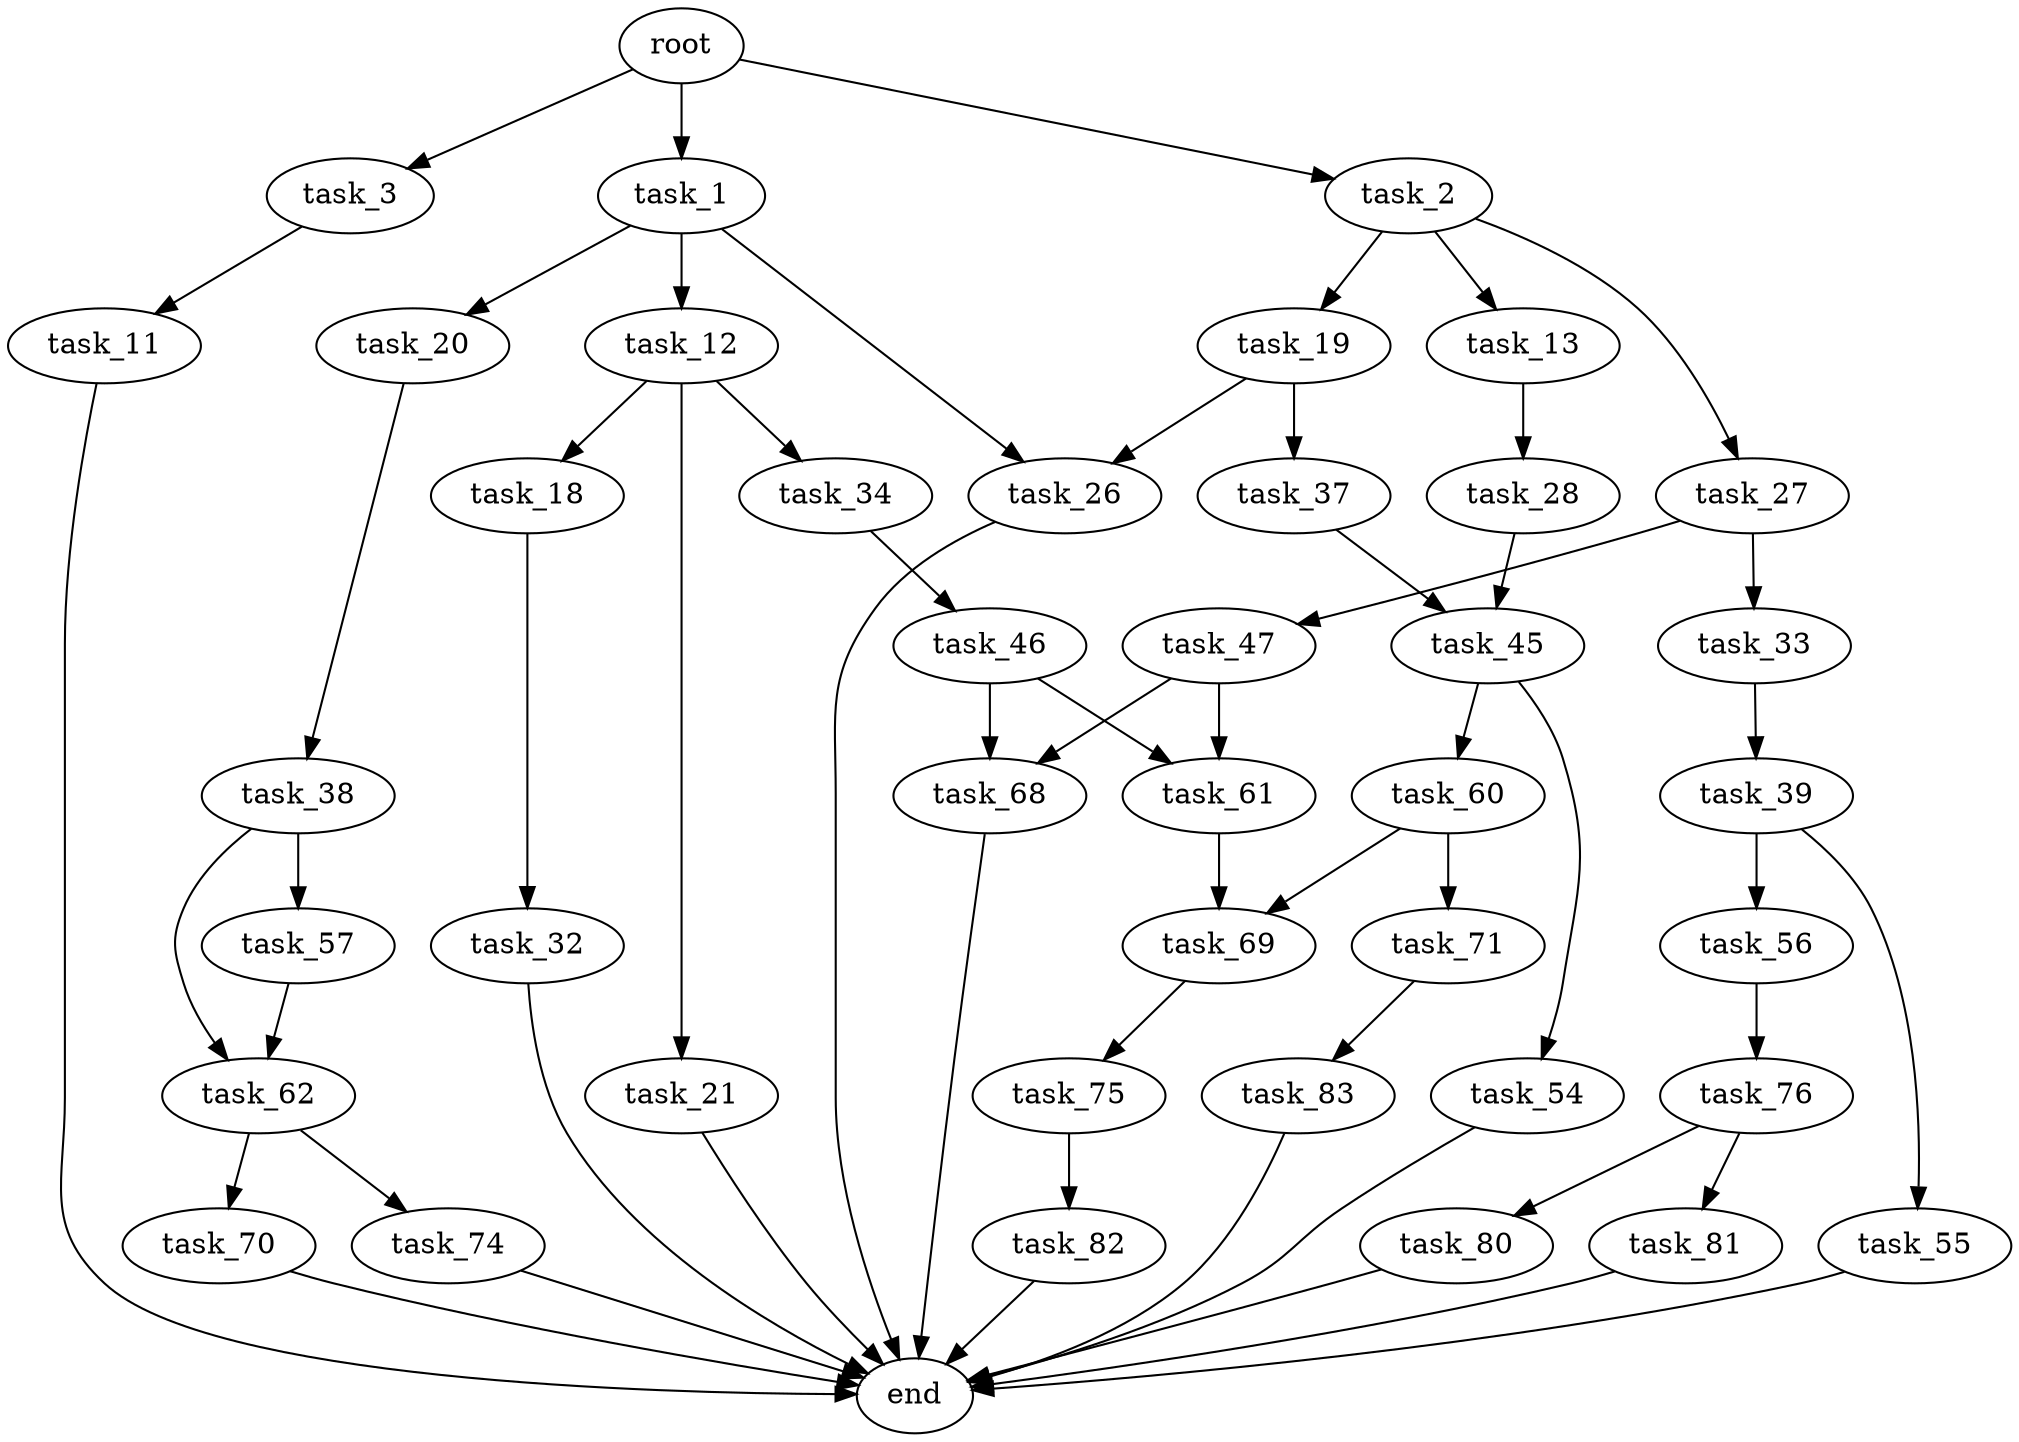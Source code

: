 digraph G {
  root [size="0.000000"];
  task_1 [size="91057334870.000000"];
  task_2 [size="914862561511.000000"];
  task_3 [size="134217728000.000000"];
  task_12 [size="88810851962.000000"];
  task_20 [size="123203192136.000000"];
  task_26 [size="1073741824000.000000"];
  task_13 [size="706076825.000000"];
  task_19 [size="782757789696.000000"];
  task_27 [size="138642839847.000000"];
  task_11 [size="69574492017.000000"];
  end [size="0.000000"];
  task_18 [size="231928233984.000000"];
  task_21 [size="1544905735.000000"];
  task_34 [size="549755813888.000000"];
  task_28 [size="554548791628.000000"];
  task_32 [size="3847336361.000000"];
  task_37 [size="8589934592.000000"];
  task_38 [size="111456555613.000000"];
  task_33 [size="107267524370.000000"];
  task_47 [size="119637544983.000000"];
  task_45 [size="195980238828.000000"];
  task_39 [size="295328660640.000000"];
  task_46 [size="41017942683.000000"];
  task_57 [size="60502062501.000000"];
  task_62 [size="6788305734.000000"];
  task_55 [size="4565409196.000000"];
  task_56 [size="343990739679.000000"];
  task_54 [size="152080598568.000000"];
  task_60 [size="68719476736.000000"];
  task_61 [size="4173733334.000000"];
  task_68 [size="231928233984.000000"];
  task_76 [size="26354919441.000000"];
  task_69 [size="46775049042.000000"];
  task_71 [size="64847374198.000000"];
  task_70 [size="61136664397.000000"];
  task_74 [size="19029806599.000000"];
  task_75 [size="231928233984.000000"];
  task_83 [size="22680042506.000000"];
  task_82 [size="772552828060.000000"];
  task_80 [size="2037210609.000000"];
  task_81 [size="8589934592.000000"];

  root -> task_1 [size="1.000000"];
  root -> task_2 [size="1.000000"];
  root -> task_3 [size="1.000000"];
  task_1 -> task_12 [size="75497472.000000"];
  task_1 -> task_20 [size="75497472.000000"];
  task_1 -> task_26 [size="75497472.000000"];
  task_2 -> task_13 [size="679477248.000000"];
  task_2 -> task_19 [size="679477248.000000"];
  task_2 -> task_27 [size="679477248.000000"];
  task_3 -> task_11 [size="209715200.000000"];
  task_12 -> task_18 [size="209715200.000000"];
  task_12 -> task_21 [size="209715200.000000"];
  task_12 -> task_34 [size="209715200.000000"];
  task_20 -> task_38 [size="134217728.000000"];
  task_26 -> end [size="1.000000"];
  task_13 -> task_28 [size="33554432.000000"];
  task_19 -> task_26 [size="679477248.000000"];
  task_19 -> task_37 [size="679477248.000000"];
  task_27 -> task_33 [size="209715200.000000"];
  task_27 -> task_47 [size="209715200.000000"];
  task_11 -> end [size="1.000000"];
  task_18 -> task_32 [size="301989888.000000"];
  task_21 -> end [size="1.000000"];
  task_34 -> task_46 [size="536870912.000000"];
  task_28 -> task_45 [size="536870912.000000"];
  task_32 -> end [size="1.000000"];
  task_37 -> task_45 [size="33554432.000000"];
  task_38 -> task_57 [size="75497472.000000"];
  task_38 -> task_62 [size="75497472.000000"];
  task_33 -> task_39 [size="209715200.000000"];
  task_47 -> task_61 [size="301989888.000000"];
  task_47 -> task_68 [size="301989888.000000"];
  task_45 -> task_54 [size="134217728.000000"];
  task_45 -> task_60 [size="134217728.000000"];
  task_39 -> task_55 [size="536870912.000000"];
  task_39 -> task_56 [size="536870912.000000"];
  task_46 -> task_61 [size="33554432.000000"];
  task_46 -> task_68 [size="33554432.000000"];
  task_57 -> task_62 [size="75497472.000000"];
  task_62 -> task_70 [size="209715200.000000"];
  task_62 -> task_74 [size="209715200.000000"];
  task_55 -> end [size="1.000000"];
  task_56 -> task_76 [size="301989888.000000"];
  task_54 -> end [size="1.000000"];
  task_60 -> task_69 [size="134217728.000000"];
  task_60 -> task_71 [size="134217728.000000"];
  task_61 -> task_69 [size="134217728.000000"];
  task_68 -> end [size="1.000000"];
  task_76 -> task_80 [size="838860800.000000"];
  task_76 -> task_81 [size="838860800.000000"];
  task_69 -> task_75 [size="209715200.000000"];
  task_71 -> task_83 [size="75497472.000000"];
  task_70 -> end [size="1.000000"];
  task_74 -> end [size="1.000000"];
  task_75 -> task_82 [size="301989888.000000"];
  task_83 -> end [size="1.000000"];
  task_82 -> end [size="1.000000"];
  task_80 -> end [size="1.000000"];
  task_81 -> end [size="1.000000"];
}
